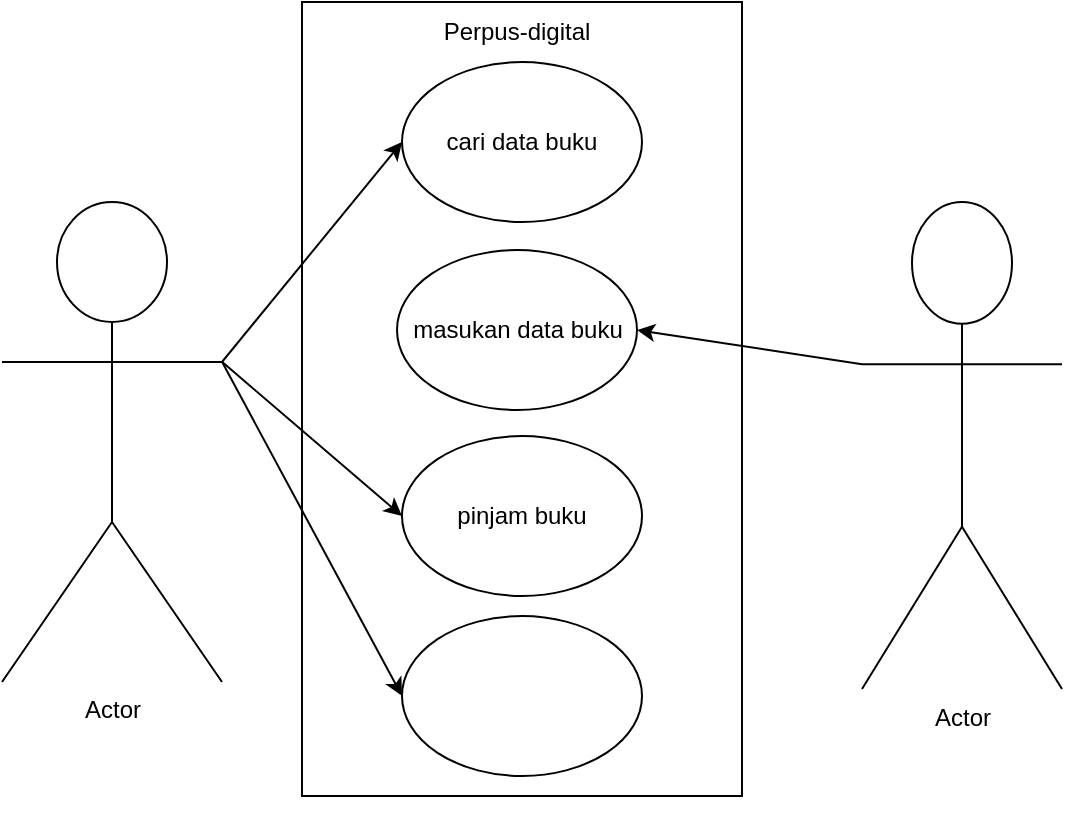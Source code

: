 <mxfile version="22.0.4" type="github">
  <diagram name="Page-1" id="DXQioAjMJC217JuTQ4zU">
    <mxGraphModel dx="880" dy="478" grid="1" gridSize="10" guides="1" tooltips="1" connect="1" arrows="1" fold="1" page="1" pageScale="1" pageWidth="850" pageHeight="1100" math="0" shadow="0">
      <root>
        <mxCell id="0" />
        <mxCell id="1" parent="0" />
        <mxCell id="45A5rQqayR4YsD9Ih2-c-4" style="edgeStyle=orthogonalEdgeStyle;rounded=0;orthogonalLoop=1;jettySize=auto;html=1;exitX=0.5;exitY=1;exitDx=0;exitDy=0;" edge="1" parent="1" source="45A5rQqayR4YsD9Ih2-c-2">
          <mxGeometry relative="1" as="geometry">
            <mxPoint x="430" y="447" as="targetPoint" />
          </mxGeometry>
        </mxCell>
        <mxCell id="45A5rQqayR4YsD9Ih2-c-2" value="" style="rounded=0;whiteSpace=wrap;html=1;" vertex="1" parent="1">
          <mxGeometry x="320" y="60" width="220" height="397" as="geometry" />
        </mxCell>
        <mxCell id="45A5rQqayR4YsD9Ih2-c-3" value="masukan data buku" style="ellipse;whiteSpace=wrap;html=1;" vertex="1" parent="1">
          <mxGeometry x="367.5" y="184" width="120" height="80" as="geometry" />
        </mxCell>
        <mxCell id="45A5rQqayR4YsD9Ih2-c-5" value="pinjam buku" style="ellipse;whiteSpace=wrap;html=1;" vertex="1" parent="1">
          <mxGeometry x="370" y="277" width="120" height="80" as="geometry" />
        </mxCell>
        <mxCell id="45A5rQqayR4YsD9Ih2-c-6" value="" style="ellipse;whiteSpace=wrap;html=1;" vertex="1" parent="1">
          <mxGeometry x="370" y="367" width="120" height="80" as="geometry" />
        </mxCell>
        <mxCell id="45A5rQqayR4YsD9Ih2-c-7" value="cari data buku&lt;br&gt;" style="ellipse;whiteSpace=wrap;html=1;" vertex="1" parent="1">
          <mxGeometry x="370" y="90" width="120" height="80" as="geometry" />
        </mxCell>
        <mxCell id="45A5rQqayR4YsD9Ih2-c-8" value="Perpus-digital" style="text;html=1;strokeColor=none;fillColor=none;align=center;verticalAlign=middle;whiteSpace=wrap;rounded=0;" vertex="1" parent="1">
          <mxGeometry x="385" y="60" width="85" height="30" as="geometry" />
        </mxCell>
        <mxCell id="45A5rQqayR4YsD9Ih2-c-9" value="Actor" style="shape=umlActor;verticalLabelPosition=bottom;verticalAlign=top;html=1;outlineConnect=0;" vertex="1" parent="1">
          <mxGeometry x="170" y="160" width="110" height="240" as="geometry" />
        </mxCell>
        <mxCell id="45A5rQqayR4YsD9Ih2-c-11" value="" style="endArrow=classic;html=1;rounded=0;entryX=0;entryY=0.5;entryDx=0;entryDy=0;" edge="1" parent="1" target="45A5rQqayR4YsD9Ih2-c-7">
          <mxGeometry width="50" height="50" relative="1" as="geometry">
            <mxPoint x="280" y="240" as="sourcePoint" />
            <mxPoint x="330" y="190" as="targetPoint" />
          </mxGeometry>
        </mxCell>
        <mxCell id="45A5rQqayR4YsD9Ih2-c-12" value="" style="endArrow=classic;html=1;rounded=0;exitX=1;exitY=0.333;exitDx=0;exitDy=0;exitPerimeter=0;entryX=0;entryY=0.5;entryDx=0;entryDy=0;" edge="1" parent="1" source="45A5rQqayR4YsD9Ih2-c-9" target="45A5rQqayR4YsD9Ih2-c-5">
          <mxGeometry width="50" height="50" relative="1" as="geometry">
            <mxPoint x="270" y="283.5" as="sourcePoint" />
            <mxPoint x="320" y="233.5" as="targetPoint" />
          </mxGeometry>
        </mxCell>
        <mxCell id="45A5rQqayR4YsD9Ih2-c-13" value="" style="endArrow=classic;html=1;rounded=0;exitX=1;exitY=0.333;exitDx=0;exitDy=0;exitPerimeter=0;entryX=0;entryY=0.5;entryDx=0;entryDy=0;" edge="1" parent="1" source="45A5rQqayR4YsD9Ih2-c-9" target="45A5rQqayR4YsD9Ih2-c-6">
          <mxGeometry width="50" height="50" relative="1" as="geometry">
            <mxPoint x="400" y="280" as="sourcePoint" />
            <mxPoint x="450" y="230" as="targetPoint" />
          </mxGeometry>
        </mxCell>
        <mxCell id="45A5rQqayR4YsD9Ih2-c-15" value="Actor" style="shape=umlActor;verticalLabelPosition=bottom;verticalAlign=top;html=1;outlineConnect=0;" vertex="1" parent="1">
          <mxGeometry x="600" y="160" width="100" height="243.5" as="geometry" />
        </mxCell>
        <mxCell id="45A5rQqayR4YsD9Ih2-c-16" value="" style="endArrow=classic;html=1;rounded=0;exitX=0;exitY=0.333;exitDx=0;exitDy=0;exitPerimeter=0;entryX=1;entryY=0.5;entryDx=0;entryDy=0;" edge="1" parent="1" source="45A5rQqayR4YsD9Ih2-c-15" target="45A5rQqayR4YsD9Ih2-c-3">
          <mxGeometry width="50" height="50" relative="1" as="geometry">
            <mxPoint x="400" y="280" as="sourcePoint" />
            <mxPoint x="450" y="230" as="targetPoint" />
          </mxGeometry>
        </mxCell>
      </root>
    </mxGraphModel>
  </diagram>
</mxfile>
